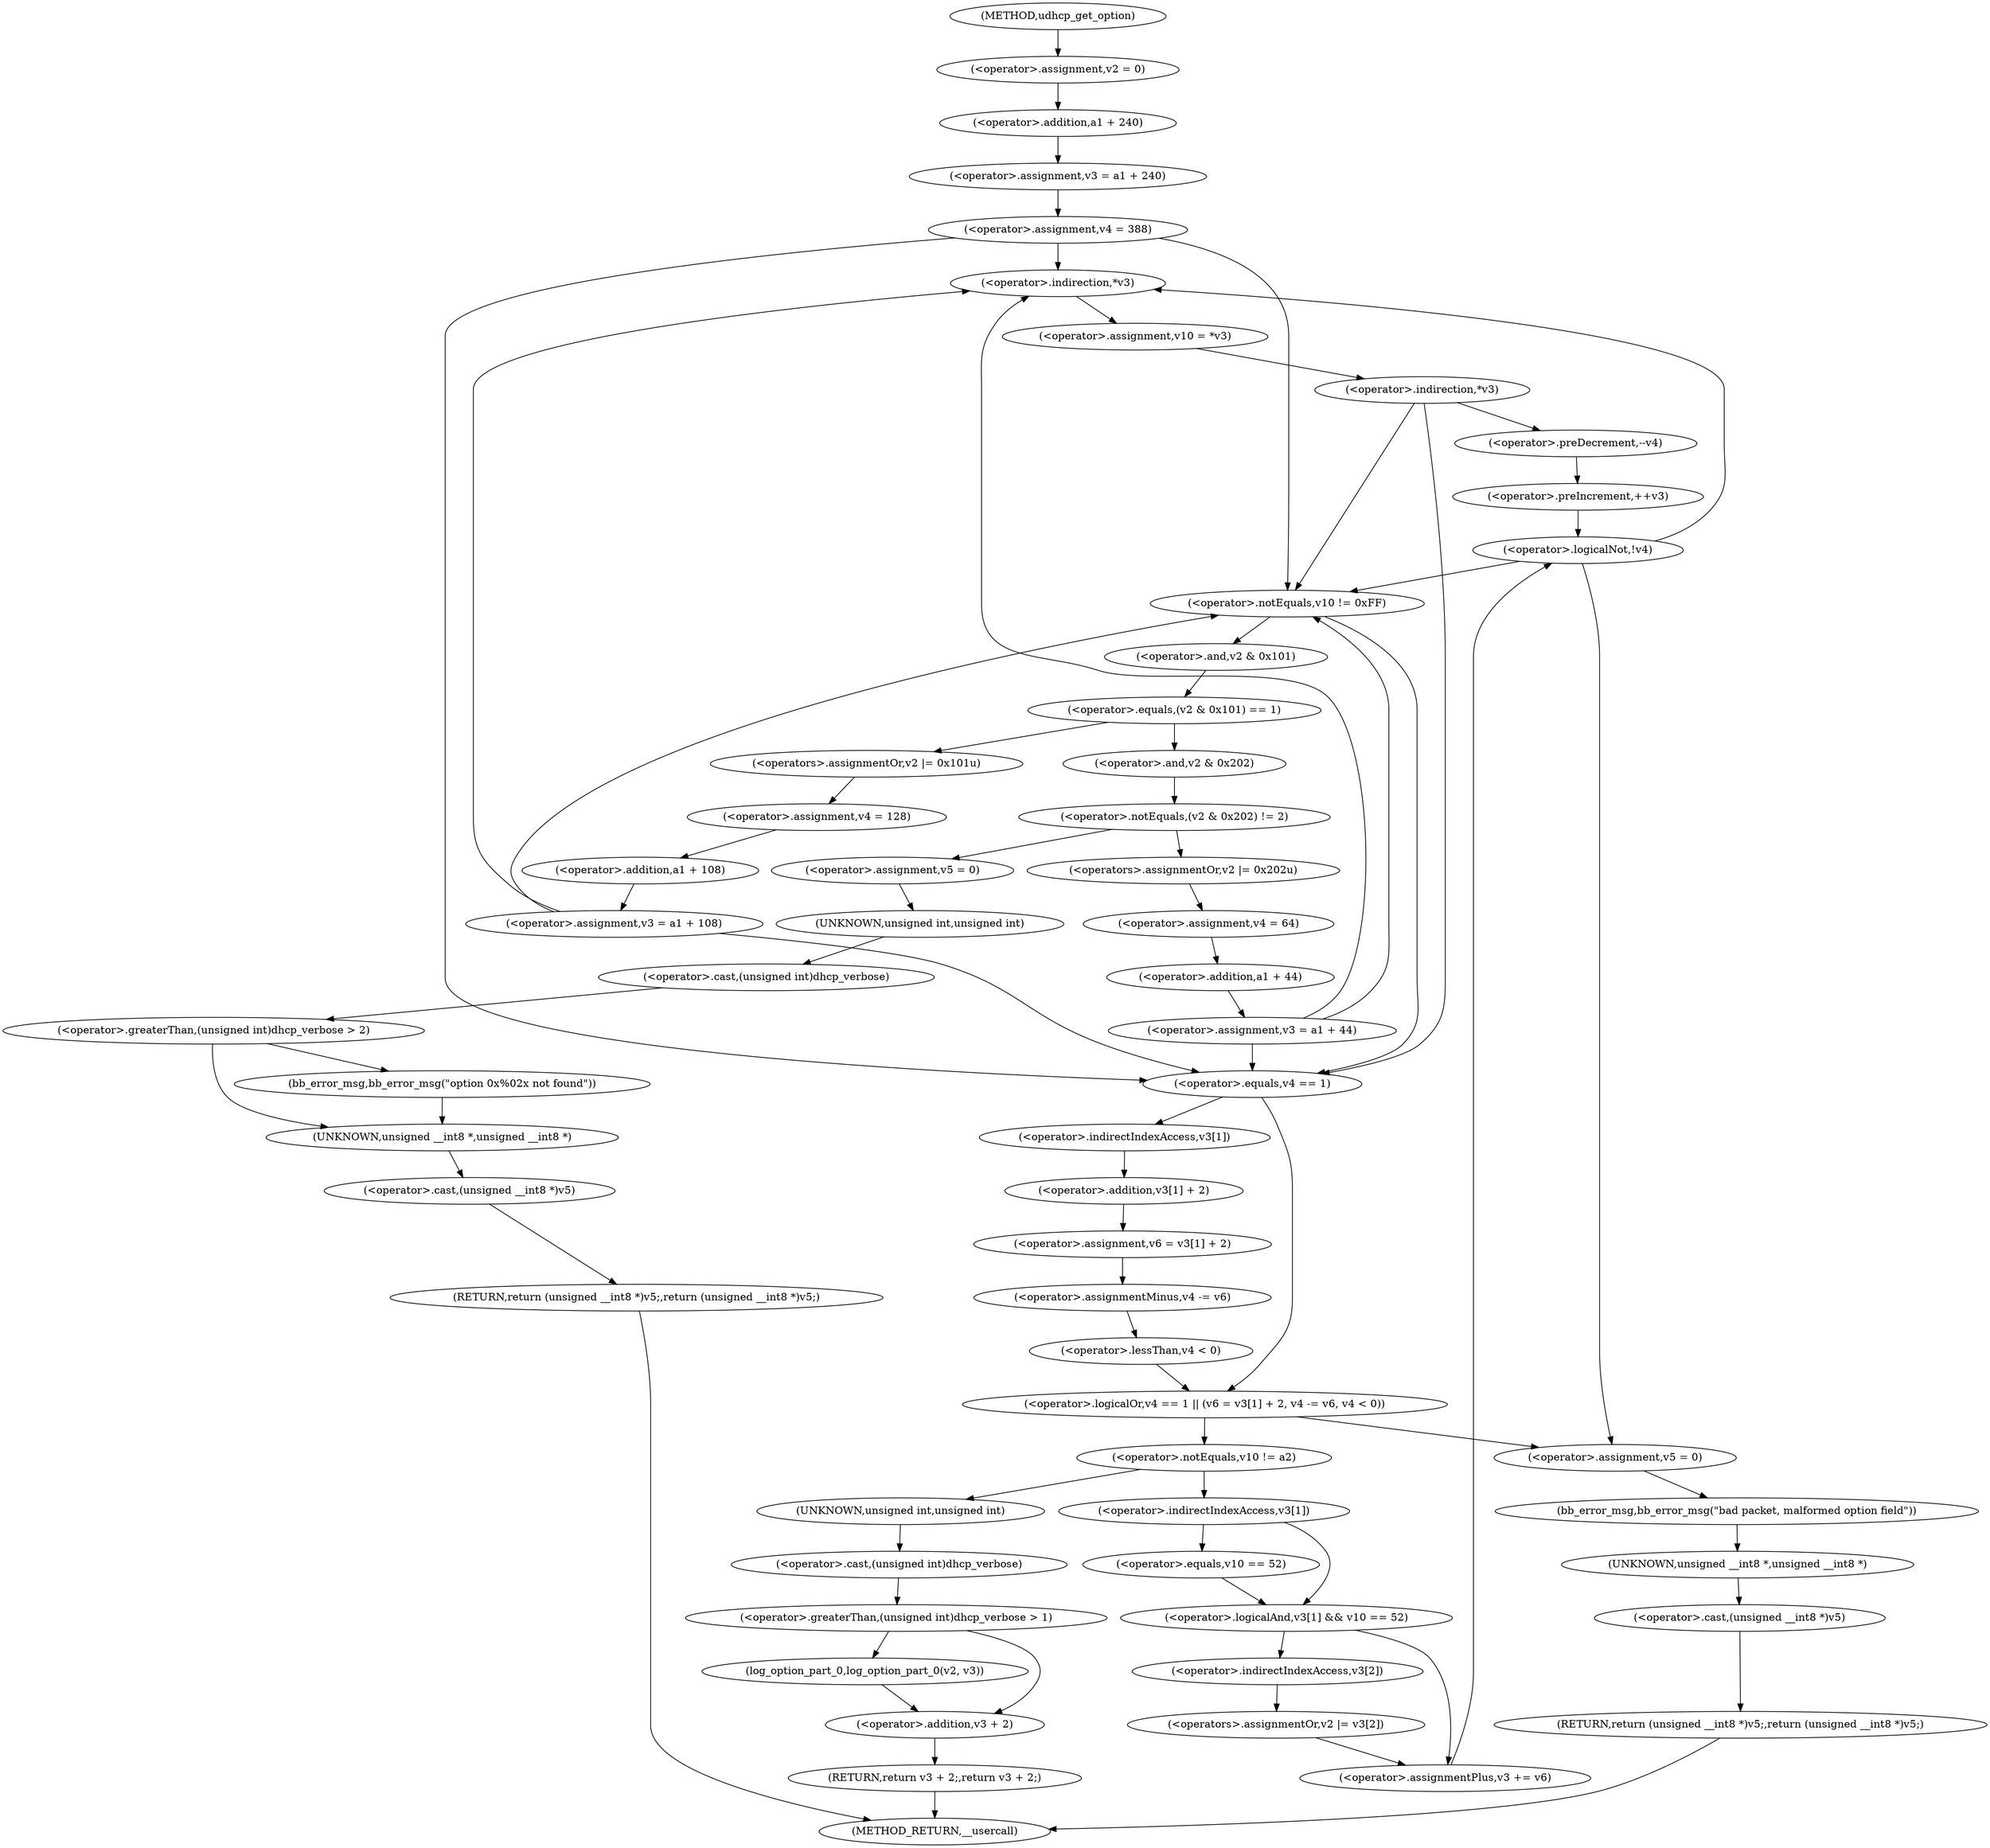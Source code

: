 digraph udhcp_get_option {  
"1000117" [label = "(<operator>.assignment,v2 = 0)" ]
"1000120" [label = "(<operator>.assignment,v3 = a1 + 240)" ]
"1000122" [label = "(<operator>.addition,a1 + 240)" ]
"1000125" [label = "(<operator>.assignment,v4 = 388)" ]
"1000134" [label = "(<operator>.assignment,v10 = *v3)" ]
"1000136" [label = "(<operator>.indirection,*v3)" ]
"1000139" [label = "(<operator>.indirection,*v3)" ]
"1000142" [label = "(<operator>.preDecrement,--v4)" ]
"1000144" [label = "(<operator>.preIncrement,++v3)" ]
"1000148" [label = "(<operator>.logicalNot,!v4)" ]
"1000152" [label = "(<operator>.notEquals,v10 != 0xFF)" ]
"1000157" [label = "(<operator>.equals,(v2 & 0x101) == 1)" ]
"1000158" [label = "(<operator>.and,v2 & 0x101)" ]
"1000163" [label = "(<operators>.assignmentOr,v2 |= 0x101u)" ]
"1000166" [label = "(<operator>.assignment,v4 = 128)" ]
"1000169" [label = "(<operator>.assignment,v3 = a1 + 108)" ]
"1000171" [label = "(<operator>.addition,a1 + 108)" ]
"1000177" [label = "(<operator>.notEquals,(v2 & 0x202) != 2)" ]
"1000178" [label = "(<operator>.and,v2 & 0x202)" ]
"1000183" [label = "(<operator>.assignment,v5 = 0)" ]
"1000187" [label = "(<operator>.greaterThan,(unsigned int)dhcp_verbose > 2)" ]
"1000188" [label = "(<operator>.cast,(unsigned int)dhcp_verbose)" ]
"1000189" [label = "(UNKNOWN,unsigned int,unsigned int)" ]
"1000192" [label = "(bb_error_msg,bb_error_msg(\"option 0x%02x not found\"))" ]
"1000194" [label = "(RETURN,return (unsigned __int8 *)v5;,return (unsigned __int8 *)v5;)" ]
"1000195" [label = "(<operator>.cast,(unsigned __int8 *)v5)" ]
"1000196" [label = "(UNKNOWN,unsigned __int8 *,unsigned __int8 *)" ]
"1000198" [label = "(<operators>.assignmentOr,v2 |= 0x202u)" ]
"1000201" [label = "(<operator>.assignment,v4 = 64)" ]
"1000204" [label = "(<operator>.assignment,v3 = a1 + 44)" ]
"1000206" [label = "(<operator>.addition,a1 + 44)" ]
"1000210" [label = "(<operator>.logicalOr,v4 == 1 || (v6 = v3[1] + 2, v4 -= v6, v4 < 0))" ]
"1000211" [label = "(<operator>.equals,v4 == 1)" ]
"1000215" [label = "(<operator>.assignment,v6 = v3[1] + 2)" ]
"1000217" [label = "(<operator>.addition,v3[1] + 2)" ]
"1000218" [label = "(<operator>.indirectIndexAccess,v3[1])" ]
"1000223" [label = "(<operator>.assignmentMinus,v4 -= v6)" ]
"1000226" [label = "(<operator>.lessThan,v4 < 0)" ]
"1000231" [label = "(<operator>.assignment,v5 = 0)" ]
"1000234" [label = "(bb_error_msg,bb_error_msg(\"bad packet, malformed option field\"))" ]
"1000236" [label = "(RETURN,return (unsigned __int8 *)v5;,return (unsigned __int8 *)v5;)" ]
"1000237" [label = "(<operator>.cast,(unsigned __int8 *)v5)" ]
"1000238" [label = "(UNKNOWN,unsigned __int8 *,unsigned __int8 *)" ]
"1000241" [label = "(<operator>.notEquals,v10 != a2)" ]
"1000246" [label = "(<operator>.logicalAnd,v3[1] && v10 == 52)" ]
"1000247" [label = "(<operator>.indirectIndexAccess,v3[1])" ]
"1000250" [label = "(<operator>.equals,v10 == 52)" ]
"1000253" [label = "(<operators>.assignmentOr,v2 |= v3[2])" ]
"1000255" [label = "(<operator>.indirectIndexAccess,v3[2])" ]
"1000258" [label = "(<operator>.assignmentPlus,v3 += v6)" ]
"1000263" [label = "(<operator>.greaterThan,(unsigned int)dhcp_verbose > 1)" ]
"1000264" [label = "(<operator>.cast,(unsigned int)dhcp_verbose)" ]
"1000265" [label = "(UNKNOWN,unsigned int,unsigned int)" ]
"1000268" [label = "(log_option_part_0,log_option_part_0(v2, v3))" ]
"1000271" [label = "(RETURN,return v3 + 2;,return v3 + 2;)" ]
"1000272" [label = "(<operator>.addition,v3 + 2)" ]
"1000107" [label = "(METHOD,udhcp_get_option)" ]
"1000275" [label = "(METHOD_RETURN,__usercall)" ]
  "1000117" -> "1000122" 
  "1000120" -> "1000125" 
  "1000122" -> "1000120" 
  "1000125" -> "1000136" 
  "1000125" -> "1000152" 
  "1000125" -> "1000211" 
  "1000134" -> "1000139" 
  "1000136" -> "1000134" 
  "1000139" -> "1000152" 
  "1000139" -> "1000211" 
  "1000139" -> "1000142" 
  "1000142" -> "1000144" 
  "1000144" -> "1000148" 
  "1000148" -> "1000136" 
  "1000148" -> "1000152" 
  "1000148" -> "1000231" 
  "1000152" -> "1000211" 
  "1000152" -> "1000158" 
  "1000157" -> "1000163" 
  "1000157" -> "1000178" 
  "1000158" -> "1000157" 
  "1000163" -> "1000166" 
  "1000166" -> "1000171" 
  "1000169" -> "1000136" 
  "1000169" -> "1000152" 
  "1000169" -> "1000211" 
  "1000171" -> "1000169" 
  "1000177" -> "1000183" 
  "1000177" -> "1000198" 
  "1000178" -> "1000177" 
  "1000183" -> "1000189" 
  "1000187" -> "1000196" 
  "1000187" -> "1000192" 
  "1000188" -> "1000187" 
  "1000189" -> "1000188" 
  "1000192" -> "1000196" 
  "1000194" -> "1000275" 
  "1000195" -> "1000194" 
  "1000196" -> "1000195" 
  "1000198" -> "1000201" 
  "1000201" -> "1000206" 
  "1000204" -> "1000136" 
  "1000204" -> "1000152" 
  "1000204" -> "1000211" 
  "1000206" -> "1000204" 
  "1000210" -> "1000231" 
  "1000210" -> "1000241" 
  "1000211" -> "1000210" 
  "1000211" -> "1000218" 
  "1000215" -> "1000223" 
  "1000217" -> "1000215" 
  "1000218" -> "1000217" 
  "1000223" -> "1000226" 
  "1000226" -> "1000210" 
  "1000231" -> "1000234" 
  "1000234" -> "1000238" 
  "1000236" -> "1000275" 
  "1000237" -> "1000236" 
  "1000238" -> "1000237" 
  "1000241" -> "1000265" 
  "1000241" -> "1000247" 
  "1000246" -> "1000255" 
  "1000246" -> "1000258" 
  "1000247" -> "1000246" 
  "1000247" -> "1000250" 
  "1000250" -> "1000246" 
  "1000253" -> "1000258" 
  "1000255" -> "1000253" 
  "1000258" -> "1000148" 
  "1000263" -> "1000268" 
  "1000263" -> "1000272" 
  "1000264" -> "1000263" 
  "1000265" -> "1000264" 
  "1000268" -> "1000272" 
  "1000271" -> "1000275" 
  "1000272" -> "1000271" 
  "1000107" -> "1000117" 
}
